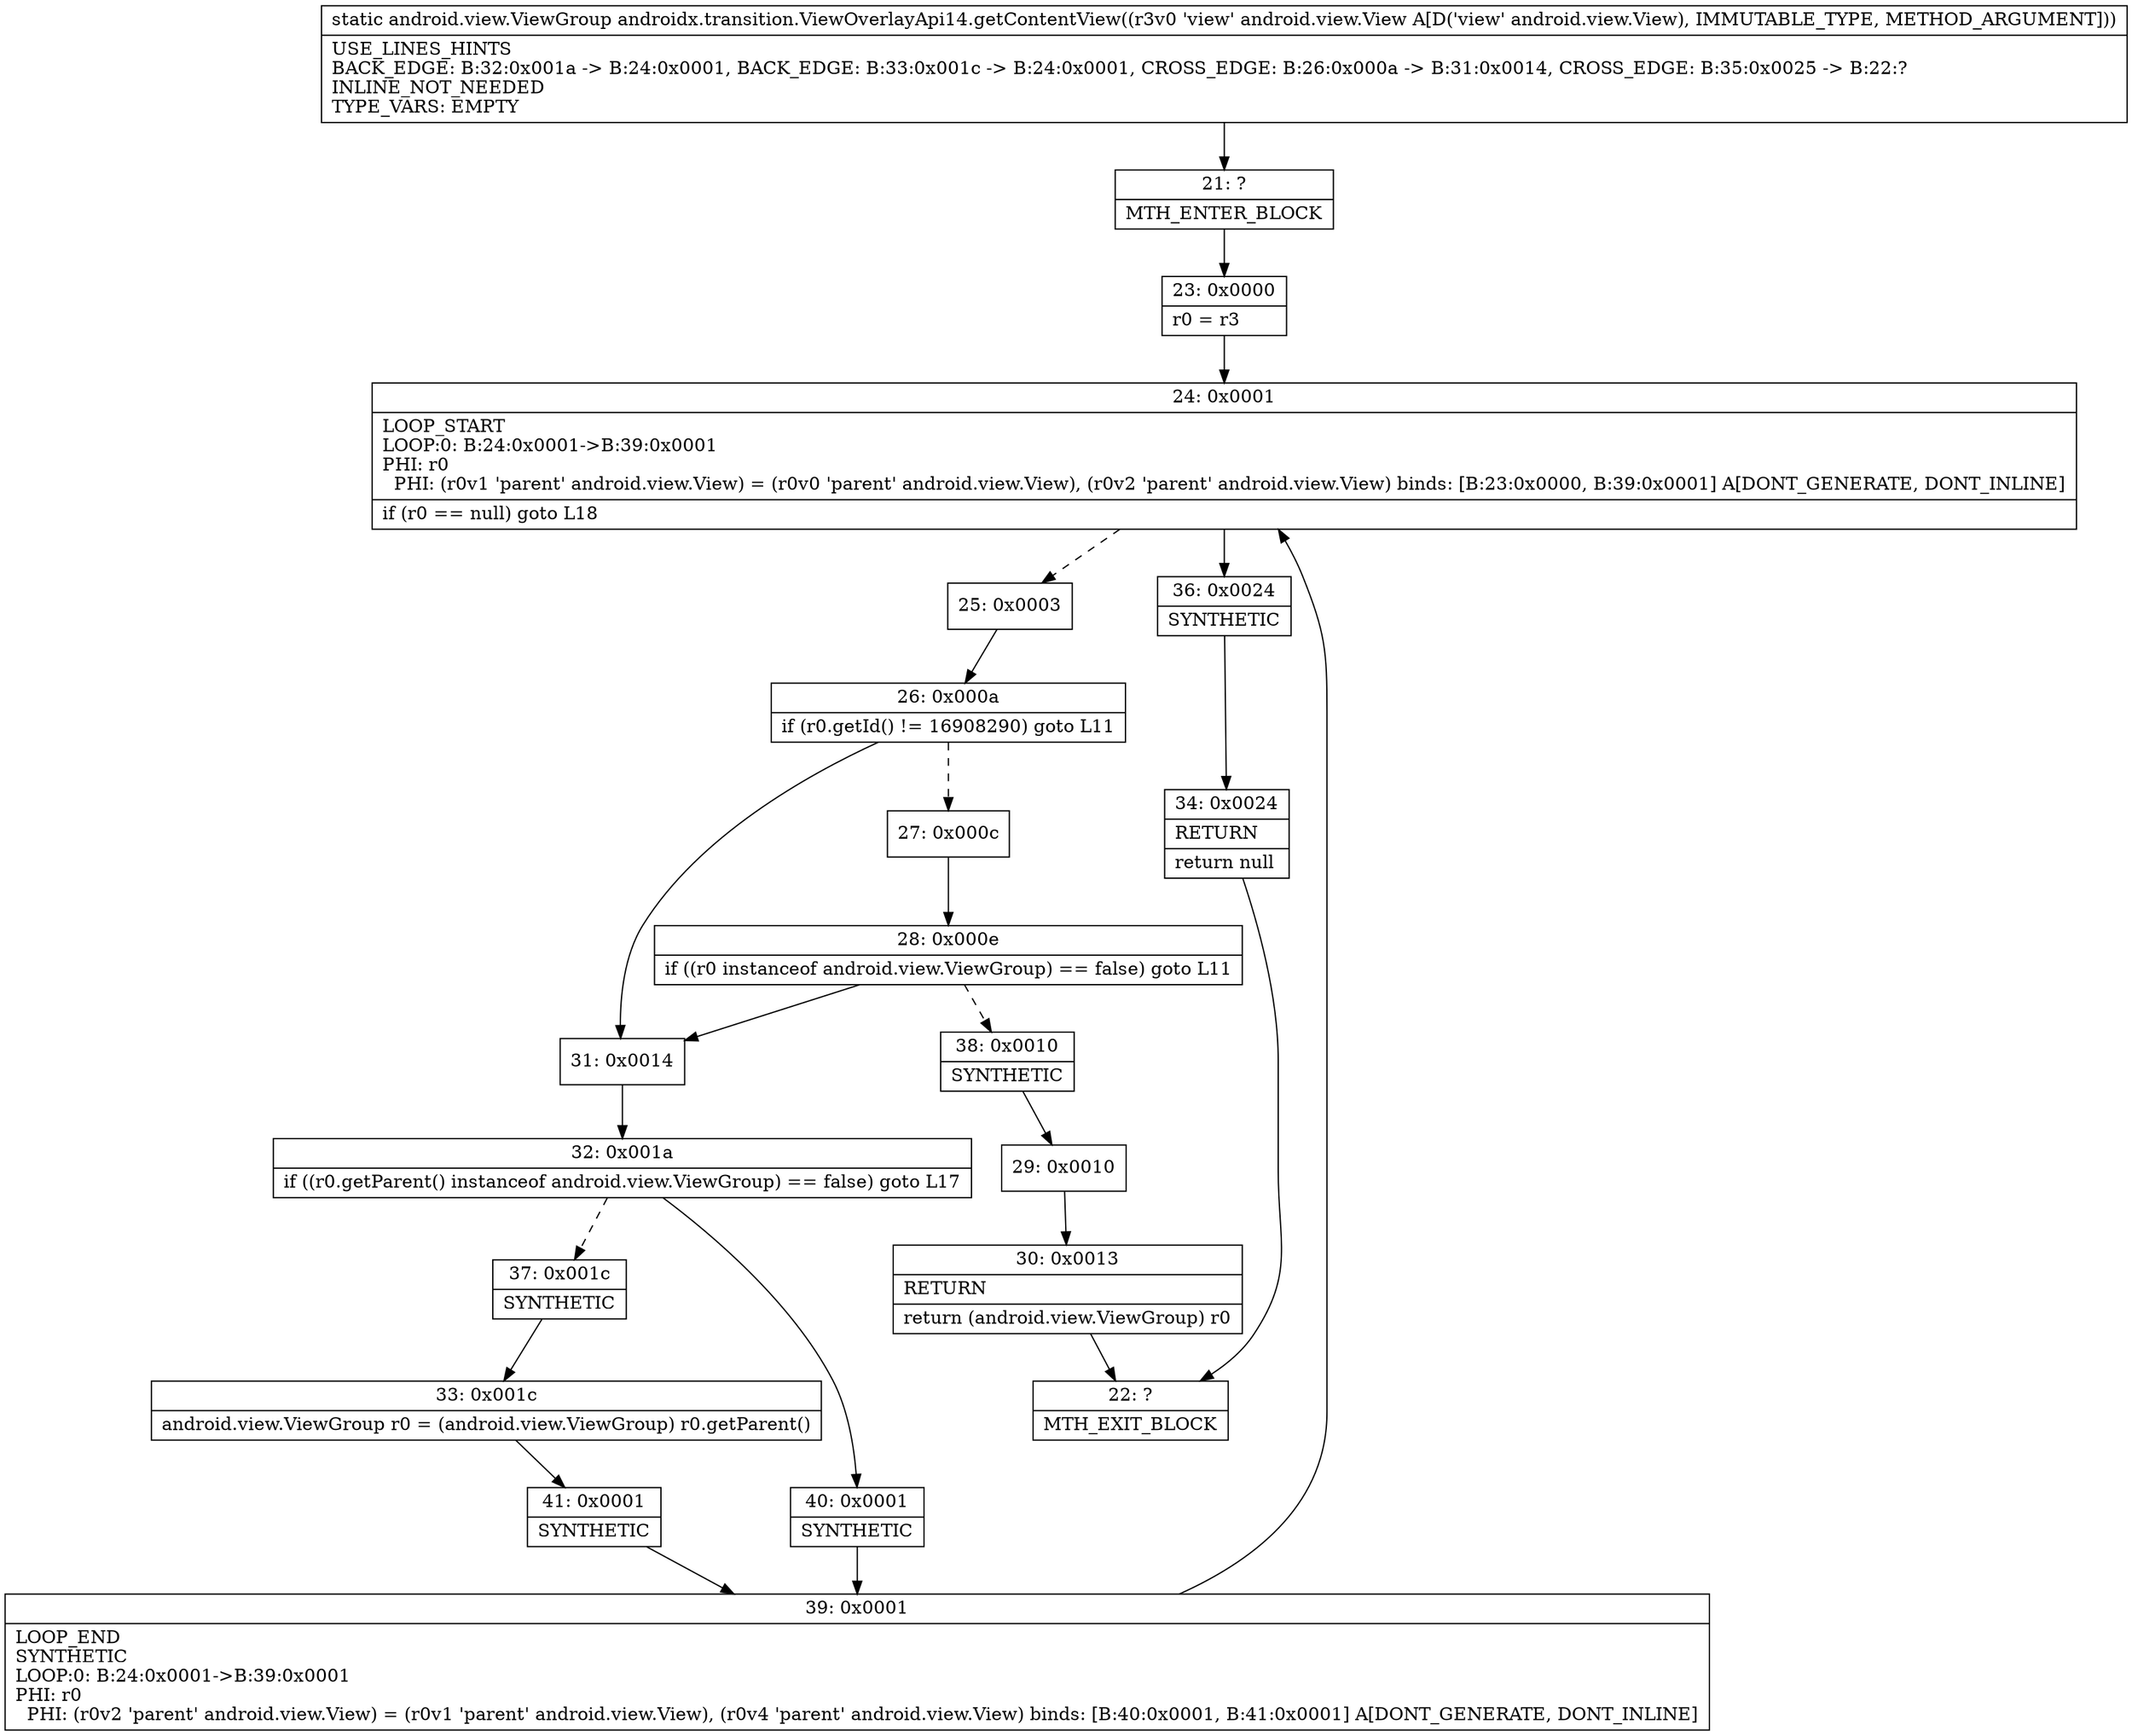 digraph "CFG forandroidx.transition.ViewOverlayApi14.getContentView(Landroid\/view\/View;)Landroid\/view\/ViewGroup;" {
Node_21 [shape=record,label="{21\:\ ?|MTH_ENTER_BLOCK\l}"];
Node_23 [shape=record,label="{23\:\ 0x0000|r0 = r3\l}"];
Node_24 [shape=record,label="{24\:\ 0x0001|LOOP_START\lLOOP:0: B:24:0x0001\-\>B:39:0x0001\lPHI: r0 \l  PHI: (r0v1 'parent' android.view.View) = (r0v0 'parent' android.view.View), (r0v2 'parent' android.view.View) binds: [B:23:0x0000, B:39:0x0001] A[DONT_GENERATE, DONT_INLINE]\l|if (r0 == null) goto L18\l}"];
Node_25 [shape=record,label="{25\:\ 0x0003}"];
Node_26 [shape=record,label="{26\:\ 0x000a|if (r0.getId() != 16908290) goto L11\l}"];
Node_27 [shape=record,label="{27\:\ 0x000c}"];
Node_28 [shape=record,label="{28\:\ 0x000e|if ((r0 instanceof android.view.ViewGroup) == false) goto L11\l}"];
Node_38 [shape=record,label="{38\:\ 0x0010|SYNTHETIC\l}"];
Node_29 [shape=record,label="{29\:\ 0x0010}"];
Node_30 [shape=record,label="{30\:\ 0x0013|RETURN\l|return (android.view.ViewGroup) r0\l}"];
Node_22 [shape=record,label="{22\:\ ?|MTH_EXIT_BLOCK\l}"];
Node_31 [shape=record,label="{31\:\ 0x0014}"];
Node_32 [shape=record,label="{32\:\ 0x001a|if ((r0.getParent() instanceof android.view.ViewGroup) == false) goto L17\l}"];
Node_37 [shape=record,label="{37\:\ 0x001c|SYNTHETIC\l}"];
Node_33 [shape=record,label="{33\:\ 0x001c|android.view.ViewGroup r0 = (android.view.ViewGroup) r0.getParent()\l}"];
Node_41 [shape=record,label="{41\:\ 0x0001|SYNTHETIC\l}"];
Node_39 [shape=record,label="{39\:\ 0x0001|LOOP_END\lSYNTHETIC\lLOOP:0: B:24:0x0001\-\>B:39:0x0001\lPHI: r0 \l  PHI: (r0v2 'parent' android.view.View) = (r0v1 'parent' android.view.View), (r0v4 'parent' android.view.View) binds: [B:40:0x0001, B:41:0x0001] A[DONT_GENERATE, DONT_INLINE]\l}"];
Node_40 [shape=record,label="{40\:\ 0x0001|SYNTHETIC\l}"];
Node_36 [shape=record,label="{36\:\ 0x0024|SYNTHETIC\l}"];
Node_34 [shape=record,label="{34\:\ 0x0024|RETURN\l|return null\l}"];
MethodNode[shape=record,label="{static android.view.ViewGroup androidx.transition.ViewOverlayApi14.getContentView((r3v0 'view' android.view.View A[D('view' android.view.View), IMMUTABLE_TYPE, METHOD_ARGUMENT]))  | USE_LINES_HINTS\lBACK_EDGE: B:32:0x001a \-\> B:24:0x0001, BACK_EDGE: B:33:0x001c \-\> B:24:0x0001, CROSS_EDGE: B:26:0x000a \-\> B:31:0x0014, CROSS_EDGE: B:35:0x0025 \-\> B:22:?\lINLINE_NOT_NEEDED\lTYPE_VARS: EMPTY\l}"];
MethodNode -> Node_21;Node_21 -> Node_23;
Node_23 -> Node_24;
Node_24 -> Node_25[style=dashed];
Node_24 -> Node_36;
Node_25 -> Node_26;
Node_26 -> Node_27[style=dashed];
Node_26 -> Node_31;
Node_27 -> Node_28;
Node_28 -> Node_31;
Node_28 -> Node_38[style=dashed];
Node_38 -> Node_29;
Node_29 -> Node_30;
Node_30 -> Node_22;
Node_31 -> Node_32;
Node_32 -> Node_37[style=dashed];
Node_32 -> Node_40;
Node_37 -> Node_33;
Node_33 -> Node_41;
Node_41 -> Node_39;
Node_39 -> Node_24;
Node_40 -> Node_39;
Node_36 -> Node_34;
Node_34 -> Node_22;
}

